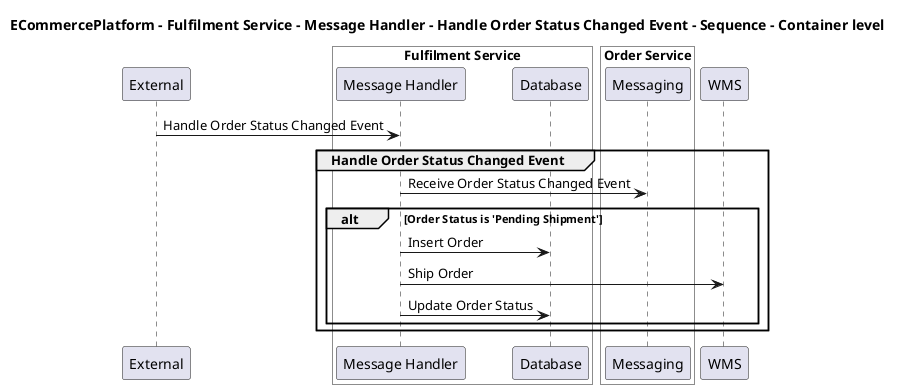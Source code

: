 @startuml

title ECommercePlatform - Fulfilment Service - Message Handler - Handle Order Status Changed Event - Sequence - Container level

participant "External" as C4InterFlow.SoftwareSystems.ExternalSystem

box "Fulfilment Service" #White
    participant "Message Handler" as ECommercePlatform.SoftwareSystems.FulfilmentService.Containers.MessageHandler
    participant "Database" as ECommercePlatform.SoftwareSystems.FulfilmentService.Containers.Database
end box


box "Order Service" #White
    participant "Messaging" as ECommercePlatform.SoftwareSystems.OrderService.Containers.Messaging
end box

participant "WMS" as ECommercePlatform.SoftwareSystems.WMS

C4InterFlow.SoftwareSystems.ExternalSystem -> ECommercePlatform.SoftwareSystems.FulfilmentService.Containers.MessageHandler : Handle Order Status Changed Event
group Handle Order Status Changed Event
ECommercePlatform.SoftwareSystems.FulfilmentService.Containers.MessageHandler -> ECommercePlatform.SoftwareSystems.OrderService.Containers.Messaging : Receive Order Status Changed Event
alt Order Status is 'Pending Shipment'
ECommercePlatform.SoftwareSystems.FulfilmentService.Containers.MessageHandler -> ECommercePlatform.SoftwareSystems.FulfilmentService.Containers.Database : Insert Order
ECommercePlatform.SoftwareSystems.FulfilmentService.Containers.MessageHandler -> ECommercePlatform.SoftwareSystems.WMS : Ship Order
ECommercePlatform.SoftwareSystems.FulfilmentService.Containers.MessageHandler -> ECommercePlatform.SoftwareSystems.FulfilmentService.Containers.Database : Update Order Status
end
end


@enduml
